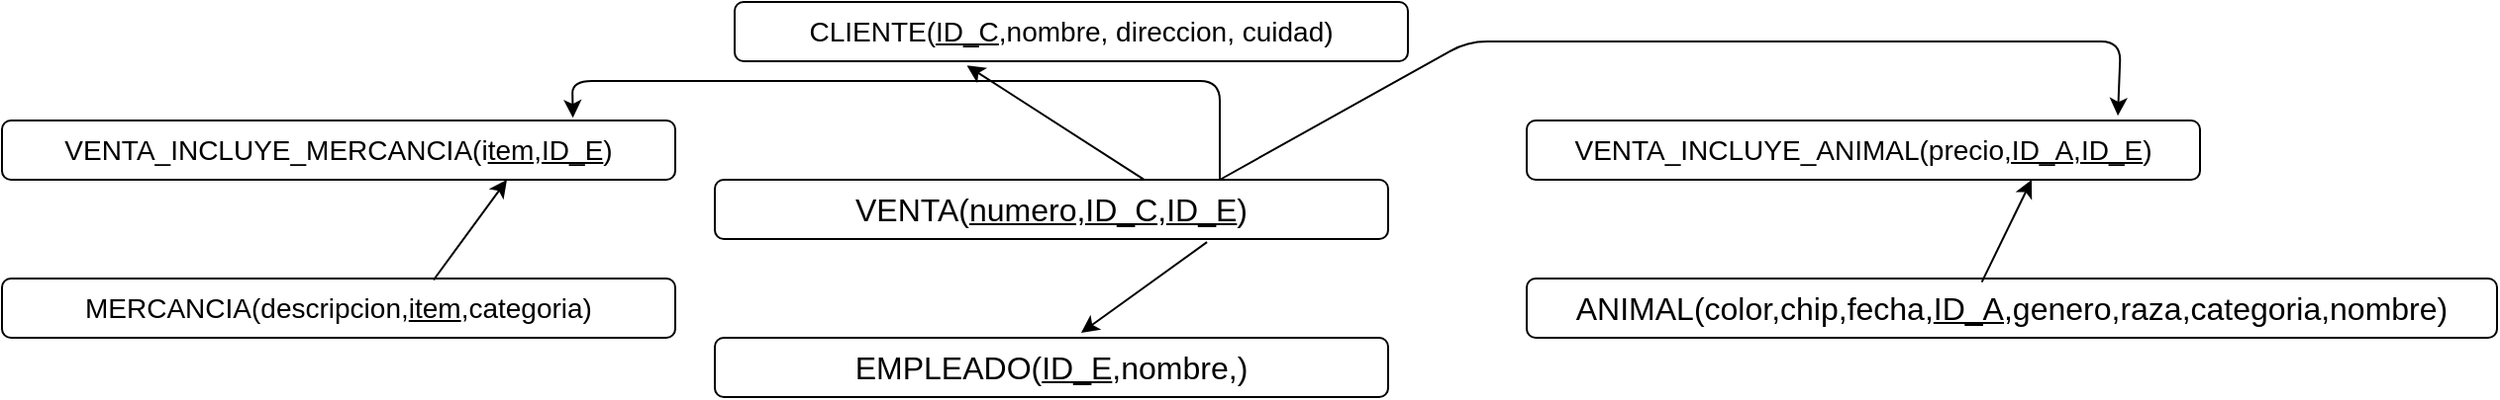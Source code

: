 <mxfile version="13.7.9" type="github">
  <diagram id="x3c7SxI3HC_QPH-mChSZ" name="Page-1">
    <mxGraphModel dx="1741" dy="474" grid="1" gridSize="10" guides="1" tooltips="1" connect="1" arrows="1" fold="1" page="1" pageScale="1" pageWidth="827" pageHeight="1169" math="0" shadow="0">
      <root>
        <mxCell id="0" />
        <mxCell id="1" parent="0" />
        <mxCell id="rYWVEzBhU54Ykc6rOosp-7" value="&lt;font style=&quot;font-size: 14px&quot;&gt;CLIENTE(&lt;u&gt;ID_C&lt;/u&gt;,nombre, direccion, cuidad)&lt;/font&gt;" style="rounded=1;whiteSpace=wrap;html=1;" vertex="1" parent="1">
          <mxGeometry x="230" y="100" width="340" height="30" as="geometry" />
        </mxCell>
        <mxCell id="rYWVEzBhU54Ykc6rOosp-8" value="&lt;font size=&quot;3&quot;&gt;VENTA(&lt;u&gt;numero,ID_C,ID_E&lt;/u&gt;)&lt;/font&gt;" style="rounded=1;whiteSpace=wrap;html=1;" vertex="1" parent="1">
          <mxGeometry x="220" y="190" width="340" height="30" as="geometry" />
        </mxCell>
        <mxCell id="rYWVEzBhU54Ykc6rOosp-9" value="&lt;font size=&quot;3&quot;&gt;EMPLEADO(&lt;u&gt;ID_E&lt;/u&gt;,nombre,)&lt;/font&gt;" style="rounded=1;whiteSpace=wrap;html=1;" vertex="1" parent="1">
          <mxGeometry x="220" y="270" width="340" height="30" as="geometry" />
        </mxCell>
        <mxCell id="rYWVEzBhU54Ykc6rOosp-10" value="" style="endArrow=classic;html=1;entryX=0.345;entryY=1.073;entryDx=0;entryDy=0;exitX=0.637;exitY=-0.006;exitDx=0;exitDy=0;exitPerimeter=0;entryPerimeter=0;" edge="1" parent="1" source="rYWVEzBhU54Ykc6rOosp-8" target="rYWVEzBhU54Ykc6rOosp-7">
          <mxGeometry width="50" height="50" relative="1" as="geometry">
            <mxPoint x="400" y="320" as="sourcePoint" />
            <mxPoint x="450" y="270" as="targetPoint" />
          </mxGeometry>
        </mxCell>
        <mxCell id="rYWVEzBhU54Ykc6rOosp-13" value="" style="endArrow=classic;html=1;entryX=0.544;entryY=-0.084;entryDx=0;entryDy=0;entryPerimeter=0;exitX=0.731;exitY=1.053;exitDx=0;exitDy=0;exitPerimeter=0;" edge="1" parent="1" source="rYWVEzBhU54Ykc6rOosp-8" target="rYWVEzBhU54Ykc6rOosp-9">
          <mxGeometry width="50" height="50" relative="1" as="geometry">
            <mxPoint x="470" y="230" as="sourcePoint" />
            <mxPoint x="450" y="270" as="targetPoint" />
          </mxGeometry>
        </mxCell>
        <mxCell id="rYWVEzBhU54Ykc6rOosp-14" value="&lt;font size=&quot;3&quot;&gt;ANIMAL(color,chip,fecha,&lt;u&gt;ID_A&lt;/u&gt;,genero,raza,categoria,nombre)&lt;/font&gt;" style="rounded=1;whiteSpace=wrap;html=1;" vertex="1" parent="1">
          <mxGeometry x="630" y="240" width="490" height="30" as="geometry" />
        </mxCell>
        <mxCell id="rYWVEzBhU54Ykc6rOosp-15" value="&lt;font style=&quot;font-size: 14px&quot;&gt;MERCANCIA(descripcion,&lt;u&gt;item&lt;/u&gt;,categoria)&lt;/font&gt;" style="rounded=1;whiteSpace=wrap;html=1;" vertex="1" parent="1">
          <mxGeometry x="-140" y="240" width="340" height="30" as="geometry" />
        </mxCell>
        <mxCell id="rYWVEzBhU54Ykc6rOosp-16" value="&lt;font style=&quot;font-size: 14px&quot;&gt;VENTA_INCLUYE_ANIMAL(precio&lt;u&gt;,ID_A,ID_E&lt;/u&gt;)&lt;/font&gt;" style="rounded=1;whiteSpace=wrap;html=1;" vertex="1" parent="1">
          <mxGeometry x="630" y="160" width="340" height="30" as="geometry" />
        </mxCell>
        <mxCell id="rYWVEzBhU54Ykc6rOosp-18" value="" style="endArrow=classic;html=1;exitX=0.75;exitY=0;exitDx=0;exitDy=0;entryX=0.878;entryY=-0.081;entryDx=0;entryDy=0;entryPerimeter=0;" edge="1" parent="1" source="rYWVEzBhU54Ykc6rOosp-8" target="rYWVEzBhU54Ykc6rOosp-16">
          <mxGeometry width="50" height="50" relative="1" as="geometry">
            <mxPoint x="560" y="290" as="sourcePoint" />
            <mxPoint x="930" y="150" as="targetPoint" />
            <Array as="points">
              <mxPoint x="600" y="120" />
              <mxPoint x="930" y="120" />
            </Array>
          </mxGeometry>
        </mxCell>
        <mxCell id="rYWVEzBhU54Ykc6rOosp-19" value="" style="endArrow=classic;html=1;entryX=0.75;entryY=1;entryDx=0;entryDy=0;exitX=0.469;exitY=0.06;exitDx=0;exitDy=0;exitPerimeter=0;" edge="1" parent="1" source="rYWVEzBhU54Ykc6rOosp-14" target="rYWVEzBhU54Ykc6rOosp-16">
          <mxGeometry width="50" height="50" relative="1" as="geometry">
            <mxPoint x="560" y="290" as="sourcePoint" />
            <mxPoint x="610" y="240" as="targetPoint" />
          </mxGeometry>
        </mxCell>
        <mxCell id="rYWVEzBhU54Ykc6rOosp-20" value="&lt;font style=&quot;font-size: 14px&quot;&gt;VENTA_INCLUYE_MERCANCIA(i&lt;u&gt;tem,ID_E&lt;/u&gt;)&lt;/font&gt;" style="rounded=1;whiteSpace=wrap;html=1;" vertex="1" parent="1">
          <mxGeometry x="-140" y="160" width="340" height="30" as="geometry" />
        </mxCell>
        <mxCell id="rYWVEzBhU54Ykc6rOosp-21" value="" style="endArrow=classic;html=1;exitX=0.641;exitY=0.025;exitDx=0;exitDy=0;exitPerimeter=0;entryX=0.75;entryY=1;entryDx=0;entryDy=0;" edge="1" parent="1" source="rYWVEzBhU54Ykc6rOosp-15" target="rYWVEzBhU54Ykc6rOosp-20">
          <mxGeometry width="50" height="50" relative="1" as="geometry">
            <mxPoint x="320" y="290" as="sourcePoint" />
            <mxPoint x="370" y="240" as="targetPoint" />
          </mxGeometry>
        </mxCell>
        <mxCell id="rYWVEzBhU54Ykc6rOosp-22" value="" style="endArrow=classic;html=1;exitX=0.75;exitY=0;exitDx=0;exitDy=0;entryX=0.848;entryY=-0.046;entryDx=0;entryDy=0;entryPerimeter=0;" edge="1" parent="1" source="rYWVEzBhU54Ykc6rOosp-8" target="rYWVEzBhU54Ykc6rOosp-20">
          <mxGeometry width="50" height="50" relative="1" as="geometry">
            <mxPoint x="320" y="290" as="sourcePoint" />
            <mxPoint x="370" y="240" as="targetPoint" />
            <Array as="points">
              <mxPoint x="475" y="140" />
              <mxPoint x="148" y="140" />
            </Array>
          </mxGeometry>
        </mxCell>
      </root>
    </mxGraphModel>
  </diagram>
</mxfile>
